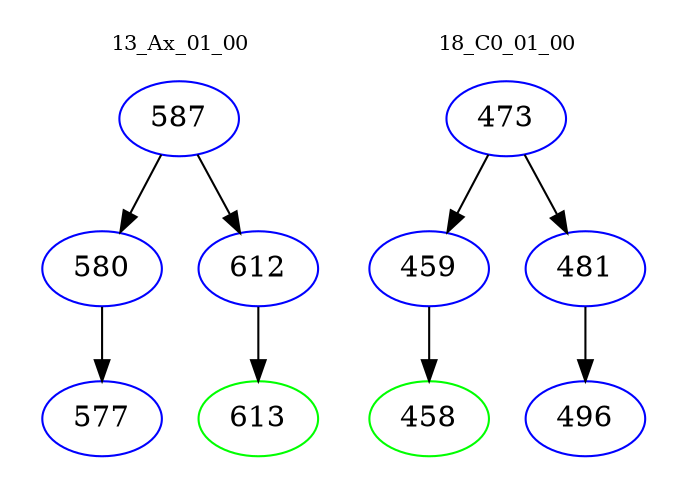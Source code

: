 digraph{
subgraph cluster_0 {
color = white
label = "13_Ax_01_00";
fontsize=10;
T0_587 [label="587", color="blue"]
T0_587 -> T0_580 [color="black"]
T0_580 [label="580", color="blue"]
T0_580 -> T0_577 [color="black"]
T0_577 [label="577", color="blue"]
T0_587 -> T0_612 [color="black"]
T0_612 [label="612", color="blue"]
T0_612 -> T0_613 [color="black"]
T0_613 [label="613", color="green"]
}
subgraph cluster_1 {
color = white
label = "18_C0_01_00";
fontsize=10;
T1_473 [label="473", color="blue"]
T1_473 -> T1_459 [color="black"]
T1_459 [label="459", color="blue"]
T1_459 -> T1_458 [color="black"]
T1_458 [label="458", color="green"]
T1_473 -> T1_481 [color="black"]
T1_481 [label="481", color="blue"]
T1_481 -> T1_496 [color="black"]
T1_496 [label="496", color="blue"]
}
}
